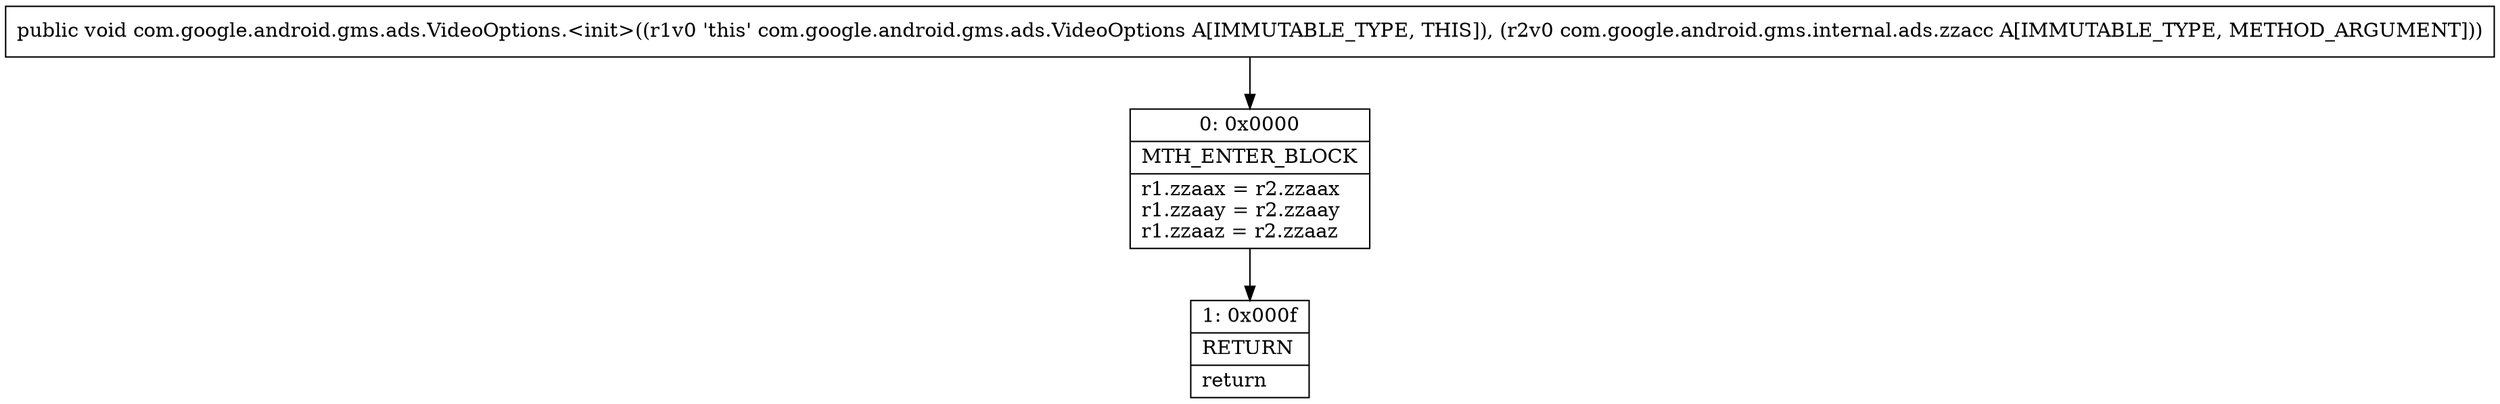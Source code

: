 digraph "CFG forcom.google.android.gms.ads.VideoOptions.\<init\>(Lcom\/google\/android\/gms\/internal\/ads\/zzacc;)V" {
Node_0 [shape=record,label="{0\:\ 0x0000|MTH_ENTER_BLOCK\l|r1.zzaax = r2.zzaax\lr1.zzaay = r2.zzaay\lr1.zzaaz = r2.zzaaz\l}"];
Node_1 [shape=record,label="{1\:\ 0x000f|RETURN\l|return\l}"];
MethodNode[shape=record,label="{public void com.google.android.gms.ads.VideoOptions.\<init\>((r1v0 'this' com.google.android.gms.ads.VideoOptions A[IMMUTABLE_TYPE, THIS]), (r2v0 com.google.android.gms.internal.ads.zzacc A[IMMUTABLE_TYPE, METHOD_ARGUMENT])) }"];
MethodNode -> Node_0;
Node_0 -> Node_1;
}

